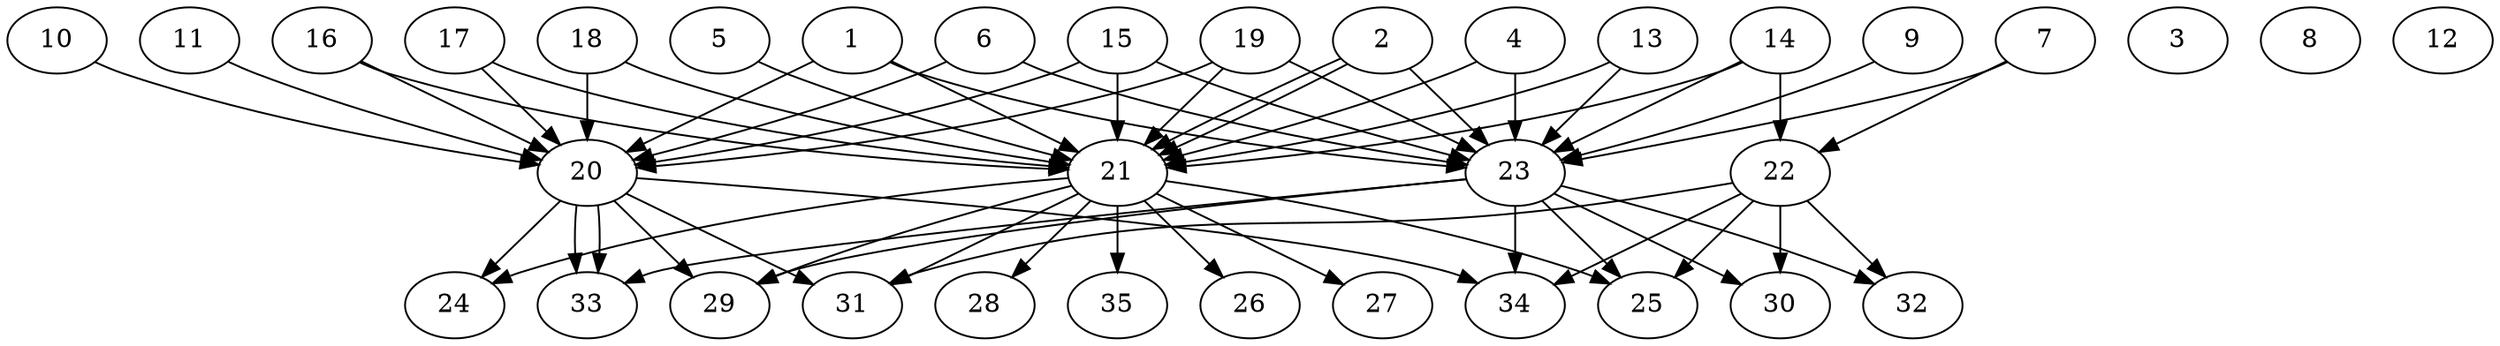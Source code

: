 // DAG (tier=3-complex, mode=data, n=35, ccr=0.536, fat=0.731, density=0.657, regular=0.248, jump=0.253, mindata=4194304, maxdata=33554432)
// DAG automatically generated by daggen at Sun Aug 24 16:33:35 2025
// /home/ermia/Project/Environments/daggen/bin/daggen --dot --ccr 0.536 --fat 0.731 --regular 0.248 --density 0.657 --jump 0.253 --mindata 4194304 --maxdata 33554432 -n 35 
digraph G {
  1 [size="44208691978788216", alpha="0.16", expect_size="22104345989394108"]
  1 -> 20 [size ="1159927062069248"]
  1 -> 21 [size ="1159927062069248"]
  1 -> 23 [size ="1159927062069248"]
  2 [size="9371424933055568019456", alpha="0.07", expect_size="4685712466527784009728"]
  2 -> 21 [size ="3555988988755968"]
  2 -> 21 [size ="3555988988755968"]
  2 -> 23 [size ="3555988988755968"]
  3 [size="25446884820985762021376", alpha="0.09", expect_size="12723442410492881010688"]
  4 [size="3921588609089536000000", alpha="0.07", expect_size="1960794304544768000000"]
  4 -> 21 [size ="1989442273280000"]
  4 -> 23 [size ="1989442273280000"]
  5 [size="21389177649597857792", alpha="0.17", expect_size="10694588824798928896"]
  5 -> 21 [size ="7774362656571392"]
  6 [size="14610408423370230", alpha="0.19", expect_size="7305204211685115"]
  6 -> 20 [size ="1105730614591488"]
  6 -> 23 [size ="1105730614591488"]
  7 [size="1856979752405647104", alpha="0.19", expect_size="928489876202823552"]
  7 -> 22 [size ="3103661018316800"]
  7 -> 23 [size ="3103661018316800"]
  8 [size="458226113153300800", alpha="0.03", expect_size="229113056576650400"]
  9 [size="67947419727927304", alpha="0.02", expect_size="33973709863963652"]
  9 -> 23 [size ="2869449405235200"]
  10 [size="44269247161834624", alpha="0.05", expect_size="22134623580917312"]
  10 -> 20 [size ="1999531428282368"]
  11 [size="3398478898806438400", alpha="0.15", expect_size="1699239449403219200"]
  11 -> 20 [size ="1585740521668608"]
  12 [size="255639071149308288", alpha="0.18", expect_size="127819535574654144"]
  13 [size="55414536077753064", alpha="0.10", expect_size="27707268038876532"]
  13 -> 21 [size ="897567097356288"]
  13 -> 23 [size ="897567097356288"]
  14 [size="8722596541300933", alpha="0.12", expect_size="4361298270650466"]
  14 -> 21 [size ="263724824788992"]
  14 -> 22 [size ="263724824788992"]
  14 -> 23 [size ="263724824788992"]
  15 [size="3965505561236462592", alpha="0.08", expect_size="1982752780618231296"]
  15 -> 20 [size ="3079183529934848"]
  15 -> 21 [size ="3079183529934848"]
  15 -> 23 [size ="3079183529934848"]
  16 [size="533241018718513856", alpha="0.16", expect_size="266620509359256928"]
  16 -> 20 [size ="1329662315724800"]
  16 -> 21 [size ="1329662315724800"]
  17 [size="48926161405254392", alpha="0.14", expect_size="24463080702627196"]
  17 -> 20 [size ="1284429062340608"]
  17 -> 21 [size ="1284429062340608"]
  18 [size="147445248365309664", alpha="0.03", expect_size="73722624182654832"]
  18 -> 20 [size ="5998983524646912"]
  18 -> 21 [size ="5998983524646912"]
  19 [size="18518120659933212672", alpha="0.19", expect_size="9259060329966606336"]
  19 -> 20 [size ="8371757643726848"]
  19 -> 21 [size ="8371757643726848"]
  19 -> 23 [size ="8371757643726848"]
  20 [size="497794933957764800", alpha="0.05", expect_size="248897466978882400"]
  20 -> 24 [size ="189188284612608"]
  20 -> 29 [size ="189188284612608"]
  20 -> 31 [size ="189188284612608"]
  20 -> 33 [size ="189188284612608"]
  20 -> 33 [size ="189188284612608"]
  20 -> 34 [size ="189188284612608"]
  21 [size="26637030759581351936000", alpha="0.19", expect_size="13318515379790675968000"]
  21 -> 24 [size ="7135326686412800"]
  21 -> 25 [size ="7135326686412800"]
  21 -> 26 [size ="7135326686412800"]
  21 -> 27 [size ="7135326686412800"]
  21 -> 28 [size ="7135326686412800"]
  21 -> 29 [size ="7135326686412800"]
  21 -> 31 [size ="7135326686412800"]
  21 -> 35 [size ="7135326686412800"]
  22 [size="233206179309755039744", alpha="0.12", expect_size="116603089654877519872"]
  22 -> 25 [size ="303098199277568"]
  22 -> 30 [size ="303098199277568"]
  22 -> 31 [size ="303098199277568"]
  22 -> 32 [size ="303098199277568"]
  22 -> 34 [size ="303098199277568"]
  23 [size="6220407938024996864000", alpha="0.16", expect_size="3110203969012498432000"]
  23 -> 25 [size ="2705842818252800"]
  23 -> 29 [size ="2705842818252800"]
  23 -> 30 [size ="2705842818252800"]
  23 -> 32 [size ="2705842818252800"]
  23 -> 33 [size ="2705842818252800"]
  23 -> 34 [size ="2705842818252800"]
  24 [size="194589298185780330496", alpha="0.07", expect_size="97294649092890165248"]
  25 [size="483733667126028795904", alpha="0.18", expect_size="241866833563014397952"]
  26 [size="341706454555476608", alpha="0.14", expect_size="170853227277738304"]
  27 [size="11283991782745567232", alpha="0.13", expect_size="5641995891372783616"]
  28 [size="231350591773000640", alpha="0.14", expect_size="115675295886500320"]
  29 [size="523987134982188433408", alpha="0.04", expect_size="261993567491094216704"]
  30 [size="3995684842910358016", alpha="0.05", expect_size="1997842421455179008"]
  31 [size="1629698368170126080", alpha="0.04", expect_size="814849184085063040"]
  32 [size="79530857230739312", alpha="0.10", expect_size="39765428615369656"]
  33 [size="161763169139544817664", alpha="0.16", expect_size="80881584569772408832"]
  34 [size="8791202368583630848000", alpha="0.04", expect_size="4395601184291815424000"]
  35 [size="30206620305576848", alpha="0.04", expect_size="15103310152788424"]
}